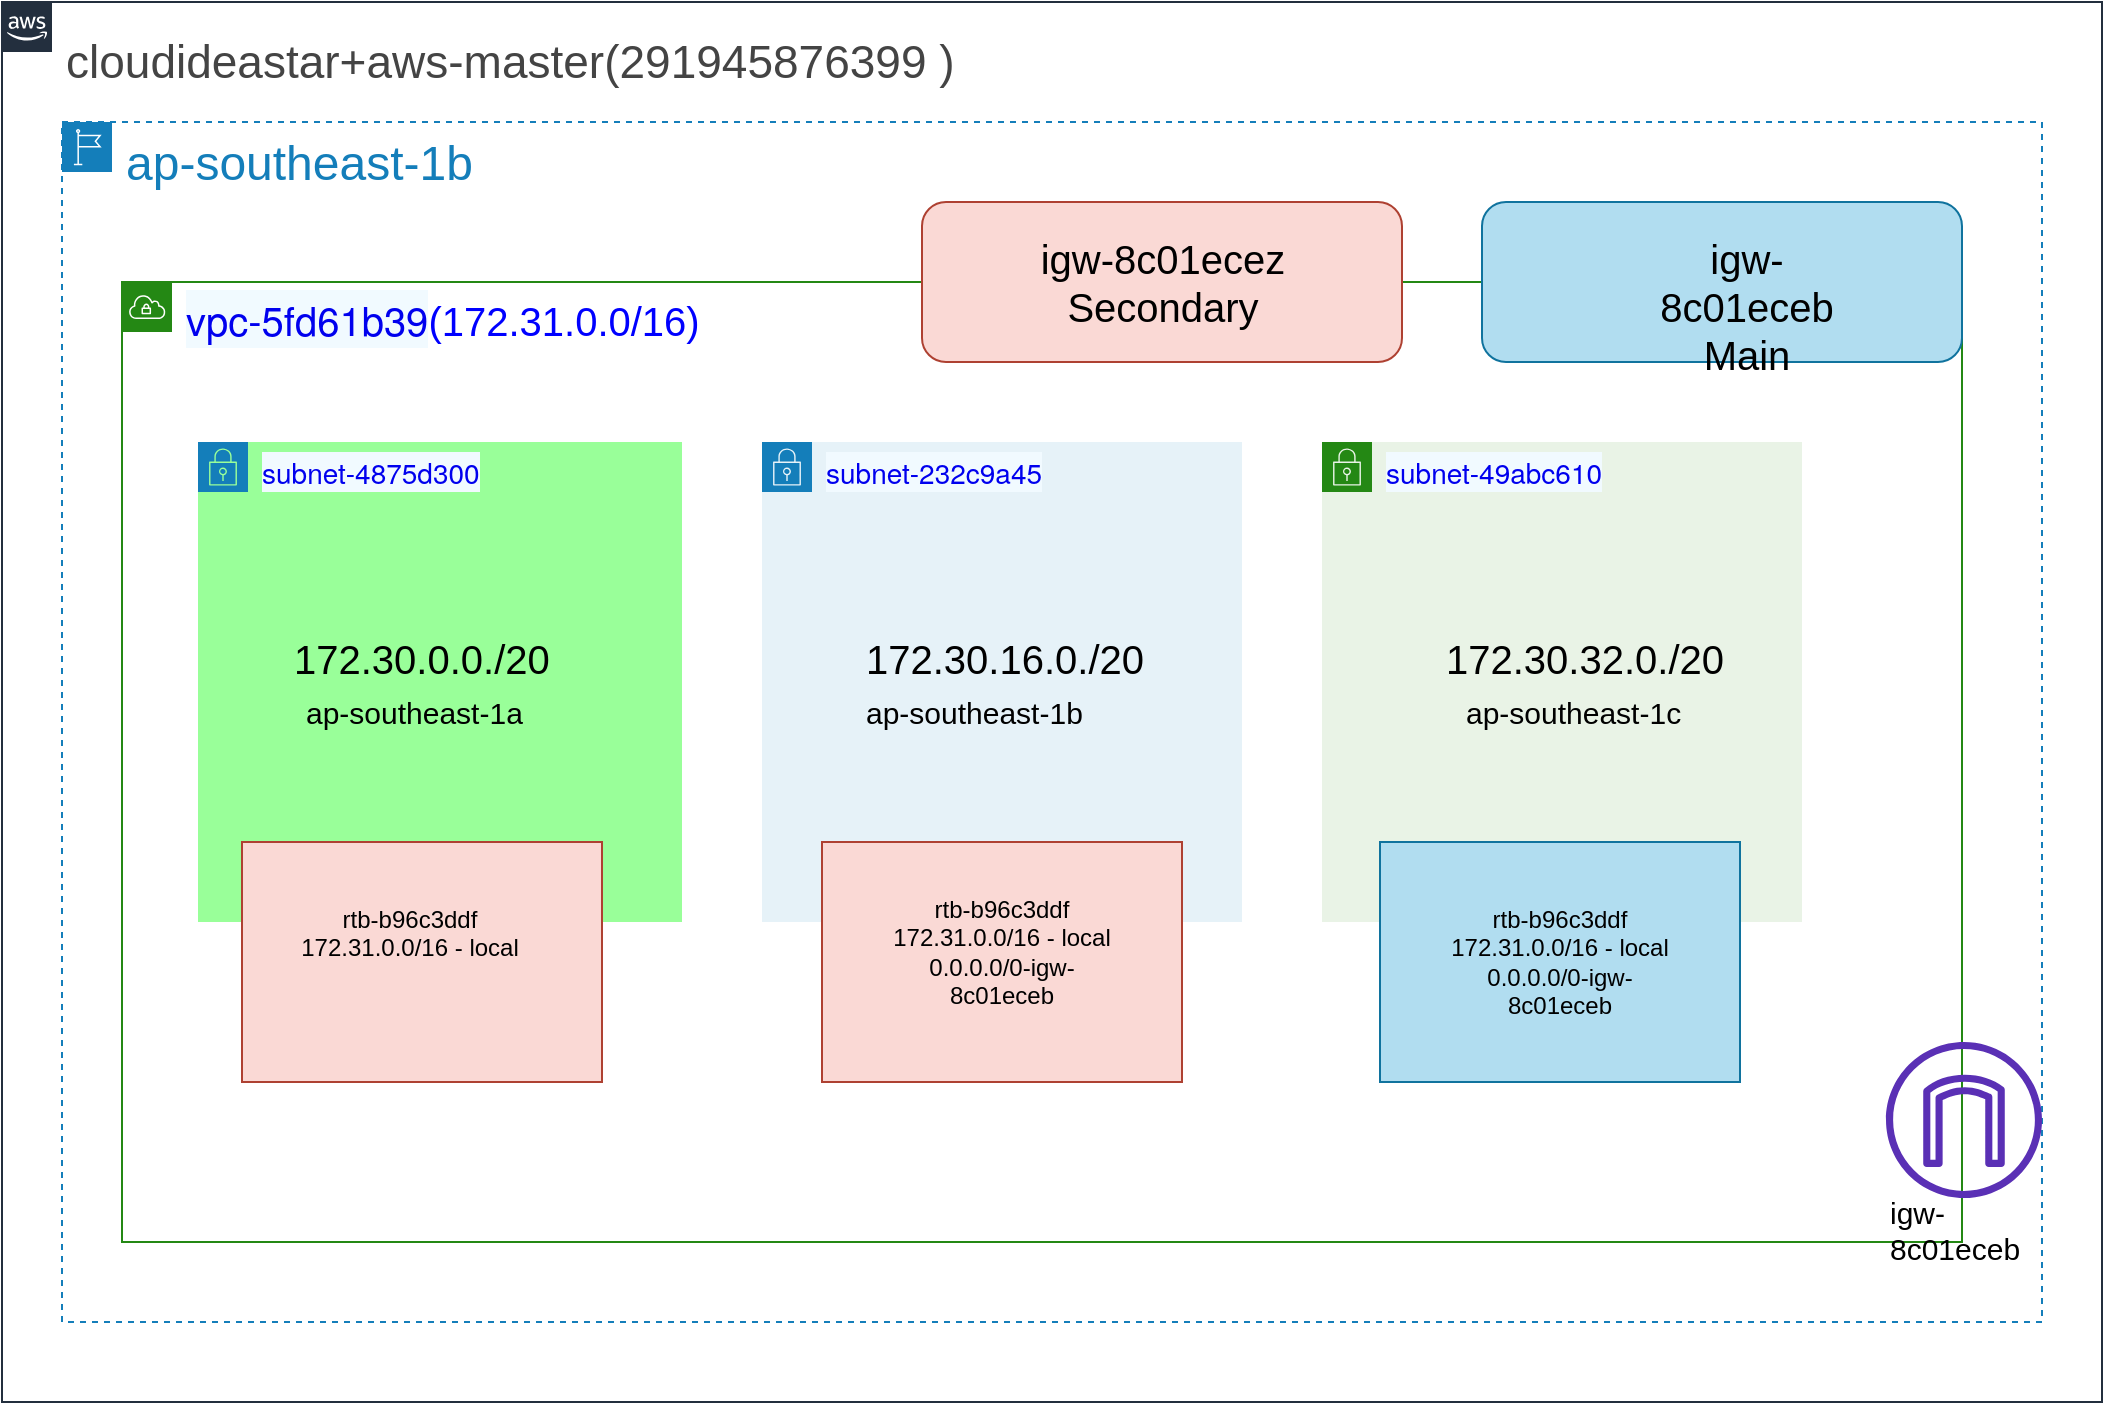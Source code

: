 <mxfile version="14.9.2" type="github">
  <diagram id="KoU1XJc7mmWLn6MDc0f7" name="Page-1">
    <mxGraphModel dx="423" dy="361" grid="1" gridSize="10" guides="1" tooltips="1" connect="1" arrows="1" fold="1" page="1" pageScale="1" pageWidth="1100" pageHeight="850" math="0" shadow="0">
      <root>
        <mxCell id="KBgdncQ03eQ19LHEoSrG-0" />
        <mxCell id="KBgdncQ03eQ19LHEoSrG-1" parent="KBgdncQ03eQ19LHEoSrG-0" />
        <mxCell id="4myfwlz42_tbOJ0Sr-Rq-0" value="" style="points=[[0,0],[0.25,0],[0.5,0],[0.75,0],[1,0],[1,0.25],[1,0.5],[1,0.75],[1,1],[0.75,1],[0.5,1],[0.25,1],[0,1],[0,0.75],[0,0.5],[0,0.25]];outlineConnect=0;gradientColor=none;html=1;whiteSpace=wrap;fontSize=30;fontStyle=0;shape=mxgraph.aws4.group;grIcon=mxgraph.aws4.group_aws_cloud_alt;strokeColor=#232F3E;fillColor=none;verticalAlign=top;align=left;spacingLeft=30;fontColor=#232F3E;dashed=0;" parent="KBgdncQ03eQ19LHEoSrG-1" vertex="1">
          <mxGeometry x="20" y="20" width="1050" height="700" as="geometry" />
        </mxCell>
        <mxCell id="0XsSwHaWLgJkWUXrJek7-1" value="&lt;font style=&quot;font-size: 24px&quot;&gt;ap-southeast-1b&lt;/font&gt;" style="points=[[0,0],[0.25,0],[0.5,0],[0.75,0],[1,0],[1,0.25],[1,0.5],[1,0.75],[1,1],[0.75,1],[0.5,1],[0.25,1],[0,1],[0,0.75],[0,0.5],[0,0.25]];outlineConnect=0;gradientColor=none;html=1;whiteSpace=wrap;fontSize=12;fontStyle=0;shape=mxgraph.aws4.group;grIcon=mxgraph.aws4.group_region;strokeColor=#147EBA;fillColor=none;verticalAlign=top;align=left;spacingLeft=30;fontColor=#147EBA;dashed=1;" parent="KBgdncQ03eQ19LHEoSrG-1" vertex="1">
          <mxGeometry x="50" y="80" width="990" height="600" as="geometry" />
        </mxCell>
        <mxCell id="0XsSwHaWLgJkWUXrJek7-2" value="&lt;font style=&quot;font-size: 20px&quot; color=&quot;#0000FF&quot;&gt;&lt;font style=&quot;font-size: 20px&quot;&gt;&lt;a href=&quot;https://ap-southeast-1.console.aws.amazon.com/vpc/home?region=ap-southeast-1#vpcs:VpcId=vpc-5fd61b39&quot; target=&quot;_top&quot; class=&quot;&quot; style=&quot;background-color: rgb(241 , 250 , 255) ; text-decoration: none ; font-family: &amp;#34;amazon ember&amp;#34; , &amp;#34;helvetica neue&amp;#34; , &amp;#34;roboto&amp;#34; , &amp;#34;arial&amp;#34; , sans-serif ; font-style: normal ; font-weight: 400 ; letter-spacing: normal ; text-indent: 0px ; text-transform: none ; word-spacing: 0px&quot;&gt;vpc-5fd61b39&lt;/a&gt;(172.31.0.0/16)&lt;/font&gt;&lt;/font&gt;" style="points=[[0,0],[0.25,0],[0.5,0],[0.75,0],[1,0],[1,0.25],[1,0.5],[1,0.75],[1,1],[0.75,1],[0.5,1],[0.25,1],[0,1],[0,0.75],[0,0.5],[0,0.25]];outlineConnect=0;gradientColor=none;html=1;whiteSpace=wrap;fontSize=12;fontStyle=0;shape=mxgraph.aws4.group;grIcon=mxgraph.aws4.group_vpc;strokeColor=#248814;fillColor=none;verticalAlign=top;align=left;spacingLeft=30;fontColor=#AAB7B8;dashed=0;" parent="KBgdncQ03eQ19LHEoSrG-1" vertex="1">
          <mxGeometry x="80" y="160" width="920" height="480" as="geometry" />
        </mxCell>
        <mxCell id="0XsSwHaWLgJkWUXrJek7-3" value="&lt;a href=&quot;https://ap-southeast-1.console.aws.amazon.com/vpc/home?region=ap-southeast-1#SubnetDetails:subnetId=subnet-4875d300&quot; target=&quot;_top&quot; style=&quot;text-decoration: none ; font-family: &amp;#34;amazon ember&amp;#34; , &amp;#34;helvetica neue&amp;#34; , &amp;#34;roboto&amp;#34; , &amp;#34;arial&amp;#34; , sans-serif ; font-size: 14px ; font-style: normal ; font-weight: 400 ; letter-spacing: normal ; text-indent: 0px ; text-transform: none ; word-spacing: 0px ; background-color: rgb(241 , 250 , 255)&quot;&gt;subnet-4875d300&lt;/a&gt;" style="points=[[0,0],[0.25,0],[0.5,0],[0.75,0],[1,0],[1,0.25],[1,0.5],[1,0.75],[1,1],[0.75,1],[0.5,1],[0.25,1],[0,1],[0,0.75],[0,0.5],[0,0.25]];outlineConnect=0;gradientColor=none;html=1;whiteSpace=wrap;fontSize=12;fontStyle=0;shape=mxgraph.aws4.group;grIcon=mxgraph.aws4.group_security_group;grStroke=0;strokeColor=#147EBA;verticalAlign=top;align=left;spacingLeft=30;fontColor=#147EBA;dashed=0;fillColor=#99FF99;" parent="KBgdncQ03eQ19LHEoSrG-1" vertex="1">
          <mxGeometry x="118" y="240" width="242" height="240" as="geometry" />
        </mxCell>
        <mxCell id="0XsSwHaWLgJkWUXrJek7-4" value="&lt;a href=&quot;https://ap-southeast-1.console.aws.amazon.com/vpc/home?region=ap-southeast-1#SubnetDetails:subnetId=subnet-232c9a45&quot; target=&quot;_top&quot; style=&quot;background-color: rgb(241 , 250 , 255) ; text-decoration: none ; font-family: &amp;#34;amazon ember&amp;#34; , &amp;#34;helvetica neue&amp;#34; , &amp;#34;roboto&amp;#34; , &amp;#34;arial&amp;#34; , sans-serif ; font-size: 14px ; font-style: normal ; font-weight: 400 ; letter-spacing: normal ; text-indent: 0px ; text-transform: none ; word-spacing: 0px&quot;&gt;subnet-232c9a45&lt;/a&gt;" style="points=[[0,0],[0.25,0],[0.5,0],[0.75,0],[1,0],[1,0.25],[1,0.5],[1,0.75],[1,1],[0.75,1],[0.5,1],[0.25,1],[0,1],[0,0.75],[0,0.5],[0,0.25]];outlineConnect=0;gradientColor=none;html=1;whiteSpace=wrap;fontSize=12;fontStyle=0;shape=mxgraph.aws4.group;grIcon=mxgraph.aws4.group_security_group;grStroke=0;strokeColor=#147EBA;fillColor=#E6F2F8;verticalAlign=top;align=left;spacingLeft=30;fontColor=#147EBA;dashed=0;" parent="KBgdncQ03eQ19LHEoSrG-1" vertex="1">
          <mxGeometry x="400" y="240" width="240" height="240" as="geometry" />
        </mxCell>
        <mxCell id="0XsSwHaWLgJkWUXrJek7-5" value="&lt;a href=&quot;https://ap-southeast-1.console.aws.amazon.com/vpc/home?region=ap-southeast-1#SubnetDetails:subnetId=subnet-49abc610&quot; target=&quot;_top&quot; style=&quot;background-color: rgb(241 , 250 , 255) ; text-decoration: none ; font-family: &amp;#34;amazon ember&amp;#34; , &amp;#34;helvetica neue&amp;#34; , &amp;#34;roboto&amp;#34; , &amp;#34;arial&amp;#34; , sans-serif ; font-size: 14px ; font-style: normal ; font-weight: 400 ; letter-spacing: normal ; text-indent: 0px ; text-transform: none ; word-spacing: 0px&quot;&gt;subnet-49abc610&lt;/a&gt;" style="points=[[0,0],[0.25,0],[0.5,0],[0.75,0],[1,0],[1,0.25],[1,0.5],[1,0.75],[1,1],[0.75,1],[0.5,1],[0.25,1],[0,1],[0,0.75],[0,0.5],[0,0.25]];outlineConnect=0;gradientColor=none;html=1;whiteSpace=wrap;fontSize=12;fontStyle=0;shape=mxgraph.aws4.group;grIcon=mxgraph.aws4.group_security_group;grStroke=0;strokeColor=#248814;fillColor=#E9F3E6;verticalAlign=top;align=left;spacingLeft=30;fontColor=#248814;dashed=0;" parent="KBgdncQ03eQ19LHEoSrG-1" vertex="1">
          <mxGeometry x="680" y="240" width="240" height="240" as="geometry" />
        </mxCell>
        <mxCell id="0XsSwHaWLgJkWUXrJek7-7" value="" style="rounded=0;whiteSpace=wrap;html=1;fillColor=#FAD9D5;strokeColor=#AE4132;" parent="KBgdncQ03eQ19LHEoSrG-1" vertex="1">
          <mxGeometry x="140" y="440" width="180" height="120" as="geometry" />
        </mxCell>
        <mxCell id="0XsSwHaWLgJkWUXrJek7-8" value="" style="rounded=0;whiteSpace=wrap;html=1;fillColor=#FAD9D5;strokeColor=#AE4132;" parent="KBgdncQ03eQ19LHEoSrG-1" vertex="1">
          <mxGeometry x="430" y="440" width="180" height="120" as="geometry" />
        </mxCell>
        <mxCell id="0XsSwHaWLgJkWUXrJek7-9" value="" style="rounded=0;whiteSpace=wrap;html=1;fillColor=#b1ddf0;strokeColor=#10739e;" parent="KBgdncQ03eQ19LHEoSrG-1" vertex="1">
          <mxGeometry x="709" y="440" width="180" height="120" as="geometry" />
        </mxCell>
        <mxCell id="0XsSwHaWLgJkWUXrJek7-10" value="" style="rounded=1;whiteSpace=wrap;html=1;fillColor=#fad9d5;strokeColor=#ae4132;" parent="KBgdncQ03eQ19LHEoSrG-1" vertex="1">
          <mxGeometry x="480" y="120" width="240" height="80" as="geometry" />
        </mxCell>
        <mxCell id="0XsSwHaWLgJkWUXrJek7-11" value="" style="rounded=1;whiteSpace=wrap;html=1;strokeColor=#10739E;fillColor=#B1DDF0;" parent="KBgdncQ03eQ19LHEoSrG-1" vertex="1">
          <mxGeometry x="760" y="120" width="240" height="80" as="geometry" />
        </mxCell>
        <mxCell id="0XsSwHaWLgJkWUXrJek7-12" value="" style="outlineConnect=0;fontColor=#232F3E;gradientColor=none;fillColor=#5A30B5;strokeColor=none;dashed=0;verticalLabelPosition=bottom;verticalAlign=top;align=center;html=1;fontSize=12;fontStyle=0;aspect=fixed;pointerEvents=1;shape=mxgraph.aws4.internet_gateway;" parent="KBgdncQ03eQ19LHEoSrG-1" vertex="1">
          <mxGeometry x="962" y="540" width="78" height="78" as="geometry" />
        </mxCell>
        <mxCell id="_Fm7NN80pnO3Hm51_VXw-0" value="&lt;font style=&quot;font-size: 20px&quot;&gt;172.30.16.0./20&lt;/font&gt;" style="text;whiteSpace=wrap;html=1;" parent="KBgdncQ03eQ19LHEoSrG-1" vertex="1">
          <mxGeometry x="450" y="330" width="140" height="30" as="geometry" />
        </mxCell>
        <mxCell id="_Fm7NN80pnO3Hm51_VXw-1" value="&lt;font style=&quot;font-size: 20px&quot;&gt;172.30.0.0./20&lt;/font&gt;" style="text;whiteSpace=wrap;html=1;" parent="KBgdncQ03eQ19LHEoSrG-1" vertex="1">
          <mxGeometry x="164" y="330" width="150" height="30" as="geometry" />
        </mxCell>
        <mxCell id="_Fm7NN80pnO3Hm51_VXw-2" value="&lt;font style=&quot;font-size: 20px&quot;&gt;172.30.32.0./20&lt;/font&gt;" style="text;whiteSpace=wrap;html=1;" parent="KBgdncQ03eQ19LHEoSrG-1" vertex="1">
          <mxGeometry x="740" y="330" width="140" height="30" as="geometry" />
        </mxCell>
        <mxCell id="_Fm7NN80pnO3Hm51_VXw-3" value="&lt;font style=&quot;font-size: 15px&quot;&gt;ap-southeast-1c&lt;/font&gt;" style="text;whiteSpace=wrap;html=1;" parent="KBgdncQ03eQ19LHEoSrG-1" vertex="1">
          <mxGeometry x="750" y="360" width="120" height="20" as="geometry" />
        </mxCell>
        <mxCell id="_Fm7NN80pnO3Hm51_VXw-4" value="&lt;font style=&quot;font-size: 15px&quot;&gt;ap-southeast-1a&lt;br&gt;&lt;/font&gt;" style="text;whiteSpace=wrap;html=1;" parent="KBgdncQ03eQ19LHEoSrG-1" vertex="1">
          <mxGeometry x="170" y="360" width="120" height="20" as="geometry" />
        </mxCell>
        <mxCell id="_Fm7NN80pnO3Hm51_VXw-5" value="&lt;font style=&quot;font-size: 15px&quot;&gt;ap-southeast-1b&lt;br&gt;&lt;/font&gt;" style="text;whiteSpace=wrap;html=1;" parent="KBgdncQ03eQ19LHEoSrG-1" vertex="1">
          <mxGeometry x="450" y="360" width="120" height="20" as="geometry" />
        </mxCell>
        <mxCell id="_Fm7NN80pnO3Hm51_VXw-7" value="&lt;div align=&quot;center&quot;&gt;rtb-b96c3ddf 172.31.0.0/16 - local 0.0.0.0/0-igw-8c01eceb&lt;/div&gt;" style="text;whiteSpace=wrap;html=1;align=center;" parent="KBgdncQ03eQ19LHEoSrG-1" vertex="1">
          <mxGeometry x="460" y="460" width="120" height="70" as="geometry" />
        </mxCell>
        <mxCell id="_Fm7NN80pnO3Hm51_VXw-8" value="&lt;div align=&quot;center&quot;&gt;rtb-b96c3ddf 172.31.0.0/16 - local 0.0.0.0/0-igw-8c01eceb&lt;/div&gt;" style="text;whiteSpace=wrap;html=1;align=center;" parent="KBgdncQ03eQ19LHEoSrG-1" vertex="1">
          <mxGeometry x="739" y="465" width="120" height="70" as="geometry" />
        </mxCell>
        <mxCell id="_Fm7NN80pnO3Hm51_VXw-9" value="&lt;font style=&quot;font-size: 15px&quot;&gt;igw-8c01eceb&lt;/font&gt;" style="text;whiteSpace=wrap;html=1;" parent="KBgdncQ03eQ19LHEoSrG-1" vertex="1">
          <mxGeometry x="962" y="610" width="90" height="20" as="geometry" />
        </mxCell>
        <mxCell id="_Fm7NN80pnO3Hm51_VXw-10" value="&lt;div align=&quot;center&quot;&gt;&lt;font style=&quot;font-size: 20px&quot;&gt;igw-8c01eceb Main&lt;br&gt;&lt;/font&gt;&lt;/div&gt;&lt;div align=&quot;center&quot;&gt;&lt;br&gt;&lt;/div&gt;" style="text;whiteSpace=wrap;html=1;align=center;" parent="KBgdncQ03eQ19LHEoSrG-1" vertex="1">
          <mxGeometry x="830" y="130" width="125" height="60" as="geometry" />
        </mxCell>
        <mxCell id="_Fm7NN80pnO3Hm51_VXw-12" value="&lt;div align=&quot;center&quot;&gt;&lt;font style=&quot;font-size: 20px&quot;&gt;igw-8c01ecez Secondary&lt;br&gt;&lt;/font&gt;&lt;/div&gt;&lt;div align=&quot;center&quot;&gt;&lt;br&gt;&lt;/div&gt;" style="text;whiteSpace=wrap;html=1;align=center;" parent="KBgdncQ03eQ19LHEoSrG-1" vertex="1">
          <mxGeometry x="537.5" y="130" width="125" height="60" as="geometry" />
        </mxCell>
        <mxCell id="_Fm7NN80pnO3Hm51_VXw-13" value="&lt;font style=&quot;font-size: 23px&quot;&gt;&lt;span style=&quot;color: rgb(68 , 68 , 68) ; font-family: &amp;#34;arial&amp;#34; , &amp;#34;droid sans&amp;#34; , sans-serif ; font-style: normal ; font-weight: 400 ; letter-spacing: normal ; text-indent: 0px ; text-transform: none ; word-spacing: 0px ; display: inline ; float: none&quot;&gt;cloudideastar+aws-master(&lt;/span&gt;&lt;span style=&quot;color: rgb(68 , 68 , 68) ; font-family: &amp;#34;arial&amp;#34; , &amp;#34;droid sans&amp;#34; , sans-serif ; font-style: normal ; font-weight: 400 ; letter-spacing: normal ; text-indent: 0px ; text-transform: none ; word-spacing: 0px ; display: inline ; float: none&quot;&gt;&lt;span style=&quot;color: rgb(68 , 68 , 68) ; font-family: &amp;#34;arial&amp;#34; , &amp;#34;droid sans&amp;#34; , sans-serif ; font-style: normal ; font-weight: 400 ; letter-spacing: normal ; text-indent: 0px ; text-transform: none ; word-spacing: 0px ; display: inline ; float: none&quot;&gt;291945876399 )&lt;br&gt;&lt;/span&gt;&lt;/span&gt;&lt;/font&gt;" style="text;whiteSpace=wrap;html=1;" parent="KBgdncQ03eQ19LHEoSrG-1" vertex="1">
          <mxGeometry x="50" y="30" width="480" height="30" as="geometry" />
        </mxCell>
        <mxCell id="_Fm7NN80pnO3Hm51_VXw-14" value="&lt;div align=&quot;center&quot;&gt;rtb-b96c3ddf 172.31.0.0/16 - local &lt;br&gt;&lt;/div&gt;" style="text;whiteSpace=wrap;html=1;align=center;" parent="KBgdncQ03eQ19LHEoSrG-1" vertex="1">
          <mxGeometry x="164" y="465" width="120" height="70" as="geometry" />
        </mxCell>
      </root>
    </mxGraphModel>
  </diagram>
</mxfile>

